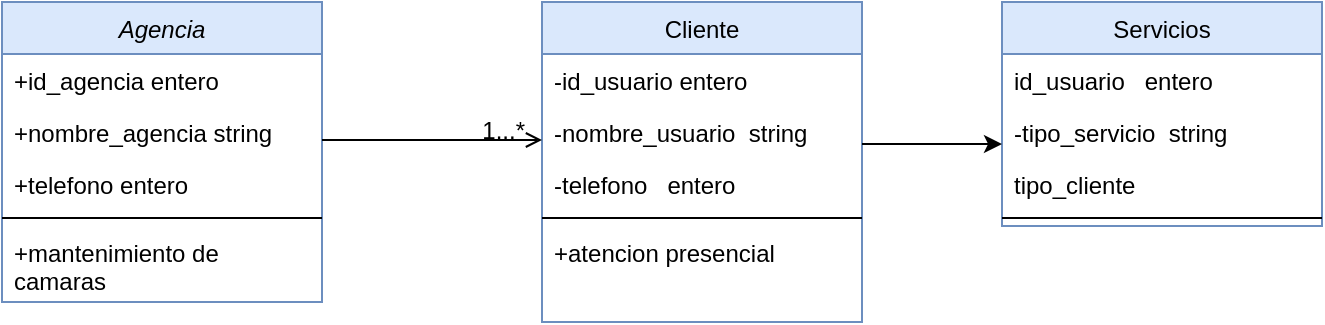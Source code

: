 <mxfile version="19.0.3" type="device"><diagram id="hIoWpEX9XJddXRADPTaE" name="Page-1"><mxGraphModel dx="868" dy="553" grid="1" gridSize="10" guides="1" tooltips="1" connect="1" arrows="1" fold="1" page="1" pageScale="1" pageWidth="827" pageHeight="1169" math="0" shadow="0"><root><mxCell id="0"/><mxCell id="1" parent="0"/><mxCell id="-PzvujUvc5mvKL4KElAK-1" value="Agencia" style="swimlane;fontStyle=2;align=center;verticalAlign=top;childLayout=stackLayout;horizontal=1;startSize=26;horizontalStack=0;resizeParent=1;resizeLast=0;collapsible=1;marginBottom=0;rounded=0;shadow=0;strokeWidth=1;fillColor=#dae8fc;strokeColor=#6c8ebf;" parent="1" vertex="1"><mxGeometry x="100" y="120" width="160" height="150" as="geometry"><mxRectangle x="230" y="140" width="160" height="26" as="alternateBounds"/></mxGeometry></mxCell><mxCell id="-PzvujUvc5mvKL4KElAK-2" value="+id_agencia entero" style="text;align=left;verticalAlign=top;spacingLeft=4;spacingRight=4;overflow=hidden;rotatable=0;points=[[0,0.5],[1,0.5]];portConstraint=eastwest;rounded=0;shadow=0;html=0;" parent="-PzvujUvc5mvKL4KElAK-1" vertex="1"><mxGeometry y="26" width="160" height="26" as="geometry"/></mxCell><mxCell id="-PzvujUvc5mvKL4KElAK-3" value="+nombre_agencia string&#10;" style="text;align=left;verticalAlign=top;spacingLeft=4;spacingRight=4;overflow=hidden;rotatable=0;points=[[0,0.5],[1,0.5]];portConstraint=eastwest;rounded=0;shadow=0;html=0;" parent="-PzvujUvc5mvKL4KElAK-1" vertex="1"><mxGeometry y="52" width="160" height="26" as="geometry"/></mxCell><mxCell id="-PzvujUvc5mvKL4KElAK-4" value="+telefono entero" style="text;align=left;verticalAlign=top;spacingLeft=4;spacingRight=4;overflow=hidden;rotatable=0;points=[[0,0.5],[1,0.5]];portConstraint=eastwest;rounded=0;shadow=0;html=0;" parent="-PzvujUvc5mvKL4KElAK-1" vertex="1"><mxGeometry y="78" width="160" height="26" as="geometry"/></mxCell><mxCell id="-PzvujUvc5mvKL4KElAK-5" value="" style="line;html=1;strokeWidth=1;align=left;verticalAlign=middle;spacingTop=-1;spacingLeft=3;spacingRight=3;rotatable=0;labelPosition=right;points=[];portConstraint=eastwest;" parent="-PzvujUvc5mvKL4KElAK-1" vertex="1"><mxGeometry y="104" width="160" height="8" as="geometry"/></mxCell><mxCell id="-PzvujUvc5mvKL4KElAK-6" value="+mantenimiento de &#10;camaras" style="text;align=left;verticalAlign=top;spacingLeft=4;spacingRight=4;overflow=hidden;rotatable=0;points=[[0,0.5],[1,0.5]];portConstraint=eastwest;" parent="-PzvujUvc5mvKL4KElAK-1" vertex="1"><mxGeometry y="112" width="160" height="38" as="geometry"/></mxCell><mxCell id="-PzvujUvc5mvKL4KElAK-7" value="Cliente" style="swimlane;fontStyle=0;align=center;verticalAlign=top;childLayout=stackLayout;horizontal=1;startSize=26;horizontalStack=0;resizeParent=1;resizeLast=0;collapsible=1;marginBottom=0;rounded=0;shadow=0;strokeWidth=1;fillColor=#dae8fc;strokeColor=#6c8ebf;" parent="1" vertex="1"><mxGeometry x="370" y="120" width="160" height="160" as="geometry"><mxRectangle x="550" y="140" width="160" height="26" as="alternateBounds"/></mxGeometry></mxCell><mxCell id="-PzvujUvc5mvKL4KElAK-8" value="-id_usuario entero" style="text;align=left;verticalAlign=top;spacingLeft=4;spacingRight=4;overflow=hidden;rotatable=0;points=[[0,0.5],[1,0.5]];portConstraint=eastwest;" parent="-PzvujUvc5mvKL4KElAK-7" vertex="1"><mxGeometry y="26" width="160" height="26" as="geometry"/></mxCell><mxCell id="-PzvujUvc5mvKL4KElAK-9" value="-nombre_usuario  string" style="text;align=left;verticalAlign=top;spacingLeft=4;spacingRight=4;overflow=hidden;rotatable=0;points=[[0,0.5],[1,0.5]];portConstraint=eastwest;rounded=0;shadow=0;html=0;" parent="-PzvujUvc5mvKL4KElAK-7" vertex="1"><mxGeometry y="52" width="160" height="26" as="geometry"/></mxCell><mxCell id="-PzvujUvc5mvKL4KElAK-10" value="-telefono   entero" style="text;align=left;verticalAlign=top;spacingLeft=4;spacingRight=4;overflow=hidden;rotatable=0;points=[[0,0.5],[1,0.5]];portConstraint=eastwest;rounded=0;shadow=0;html=0;" parent="-PzvujUvc5mvKL4KElAK-7" vertex="1"><mxGeometry y="78" width="160" height="26" as="geometry"/></mxCell><mxCell id="-PzvujUvc5mvKL4KElAK-11" value="" style="line;html=1;strokeWidth=1;align=left;verticalAlign=middle;spacingTop=-1;spacingLeft=3;spacingRight=3;rotatable=0;labelPosition=right;points=[];portConstraint=eastwest;" parent="-PzvujUvc5mvKL4KElAK-7" vertex="1"><mxGeometry y="104" width="160" height="8" as="geometry"/></mxCell><mxCell id="-PzvujUvc5mvKL4KElAK-12" value="+atencion presencial" style="text;align=left;verticalAlign=top;spacingLeft=4;spacingRight=4;overflow=hidden;rotatable=0;points=[[0,0.5],[1,0.5]];portConstraint=eastwest;" parent="-PzvujUvc5mvKL4KElAK-7" vertex="1"><mxGeometry y="112" width="160" height="38" as="geometry"/></mxCell><mxCell id="-PzvujUvc5mvKL4KElAK-13" value="Servicios" style="swimlane;fontStyle=0;align=center;verticalAlign=top;childLayout=stackLayout;horizontal=1;startSize=26;horizontalStack=0;resizeParent=1;resizeLast=0;collapsible=1;marginBottom=0;rounded=0;shadow=0;strokeWidth=1;fillColor=#dae8fc;strokeColor=#6c8ebf;" parent="1" vertex="1"><mxGeometry x="600" y="120" width="160" height="112" as="geometry"><mxRectangle x="550" y="140" width="160" height="26" as="alternateBounds"/></mxGeometry></mxCell><mxCell id="-PzvujUvc5mvKL4KElAK-14" value="id_usuario   entero" style="text;align=left;verticalAlign=top;spacingLeft=4;spacingRight=4;overflow=hidden;rotatable=0;points=[[0,0.5],[1,0.5]];portConstraint=eastwest;" parent="-PzvujUvc5mvKL4KElAK-13" vertex="1"><mxGeometry y="26" width="160" height="26" as="geometry"/></mxCell><mxCell id="-PzvujUvc5mvKL4KElAK-15" value="-tipo_servicio  string" style="text;align=left;verticalAlign=top;spacingLeft=4;spacingRight=4;overflow=hidden;rotatable=0;points=[[0,0.5],[1,0.5]];portConstraint=eastwest;rounded=0;shadow=0;html=0;" parent="-PzvujUvc5mvKL4KElAK-13" vertex="1"><mxGeometry y="52" width="160" height="26" as="geometry"/></mxCell><mxCell id="-PzvujUvc5mvKL4KElAK-16" value="tipo_cliente" style="text;align=left;verticalAlign=top;spacingLeft=4;spacingRight=4;overflow=hidden;rotatable=0;points=[[0,0.5],[1,0.5]];portConstraint=eastwest;rounded=0;shadow=0;html=0;" parent="-PzvujUvc5mvKL4KElAK-13" vertex="1"><mxGeometry y="78" width="160" height="26" as="geometry"/></mxCell><mxCell id="-PzvujUvc5mvKL4KElAK-19" value="" style="line;html=1;strokeWidth=1;align=left;verticalAlign=middle;spacingTop=-1;spacingLeft=3;spacingRight=3;rotatable=0;labelPosition=right;points=[];portConstraint=eastwest;" parent="-PzvujUvc5mvKL4KElAK-13" vertex="1"><mxGeometry y="104" width="160" height="8" as="geometry"/></mxCell><mxCell id="-PzvujUvc5mvKL4KElAK-21" value="" style="endArrow=open;shadow=0;strokeWidth=1;rounded=0;endFill=1;edgeStyle=elbowEdgeStyle;elbow=vertical;" parent="1" edge="1"><mxGeometry x="0.5" y="41" relative="1" as="geometry"><mxPoint x="260" y="189" as="sourcePoint"/><mxPoint x="370" y="189" as="targetPoint"/><mxPoint x="-40" y="32" as="offset"/></mxGeometry></mxCell><mxCell id="-PzvujUvc5mvKL4KElAK-22" value="1...*" style="resizable=0;align=right;verticalAlign=bottom;labelBackgroundColor=none;fontSize=12;" parent="-PzvujUvc5mvKL4KElAK-21" connectable="0" vertex="1"><mxGeometry x="1" relative="1" as="geometry"><mxPoint x="-7" y="4" as="offset"/></mxGeometry></mxCell><mxCell id="-PzvujUvc5mvKL4KElAK-23" value="" style="edgeStyle=orthogonalEdgeStyle;rounded=0;orthogonalLoop=1;jettySize=auto;html=1;" parent="1" edge="1"><mxGeometry relative="1" as="geometry"><mxPoint x="530" y="191" as="sourcePoint"/><mxPoint x="600" y="191" as="targetPoint"/></mxGeometry></mxCell></root></mxGraphModel></diagram></mxfile>